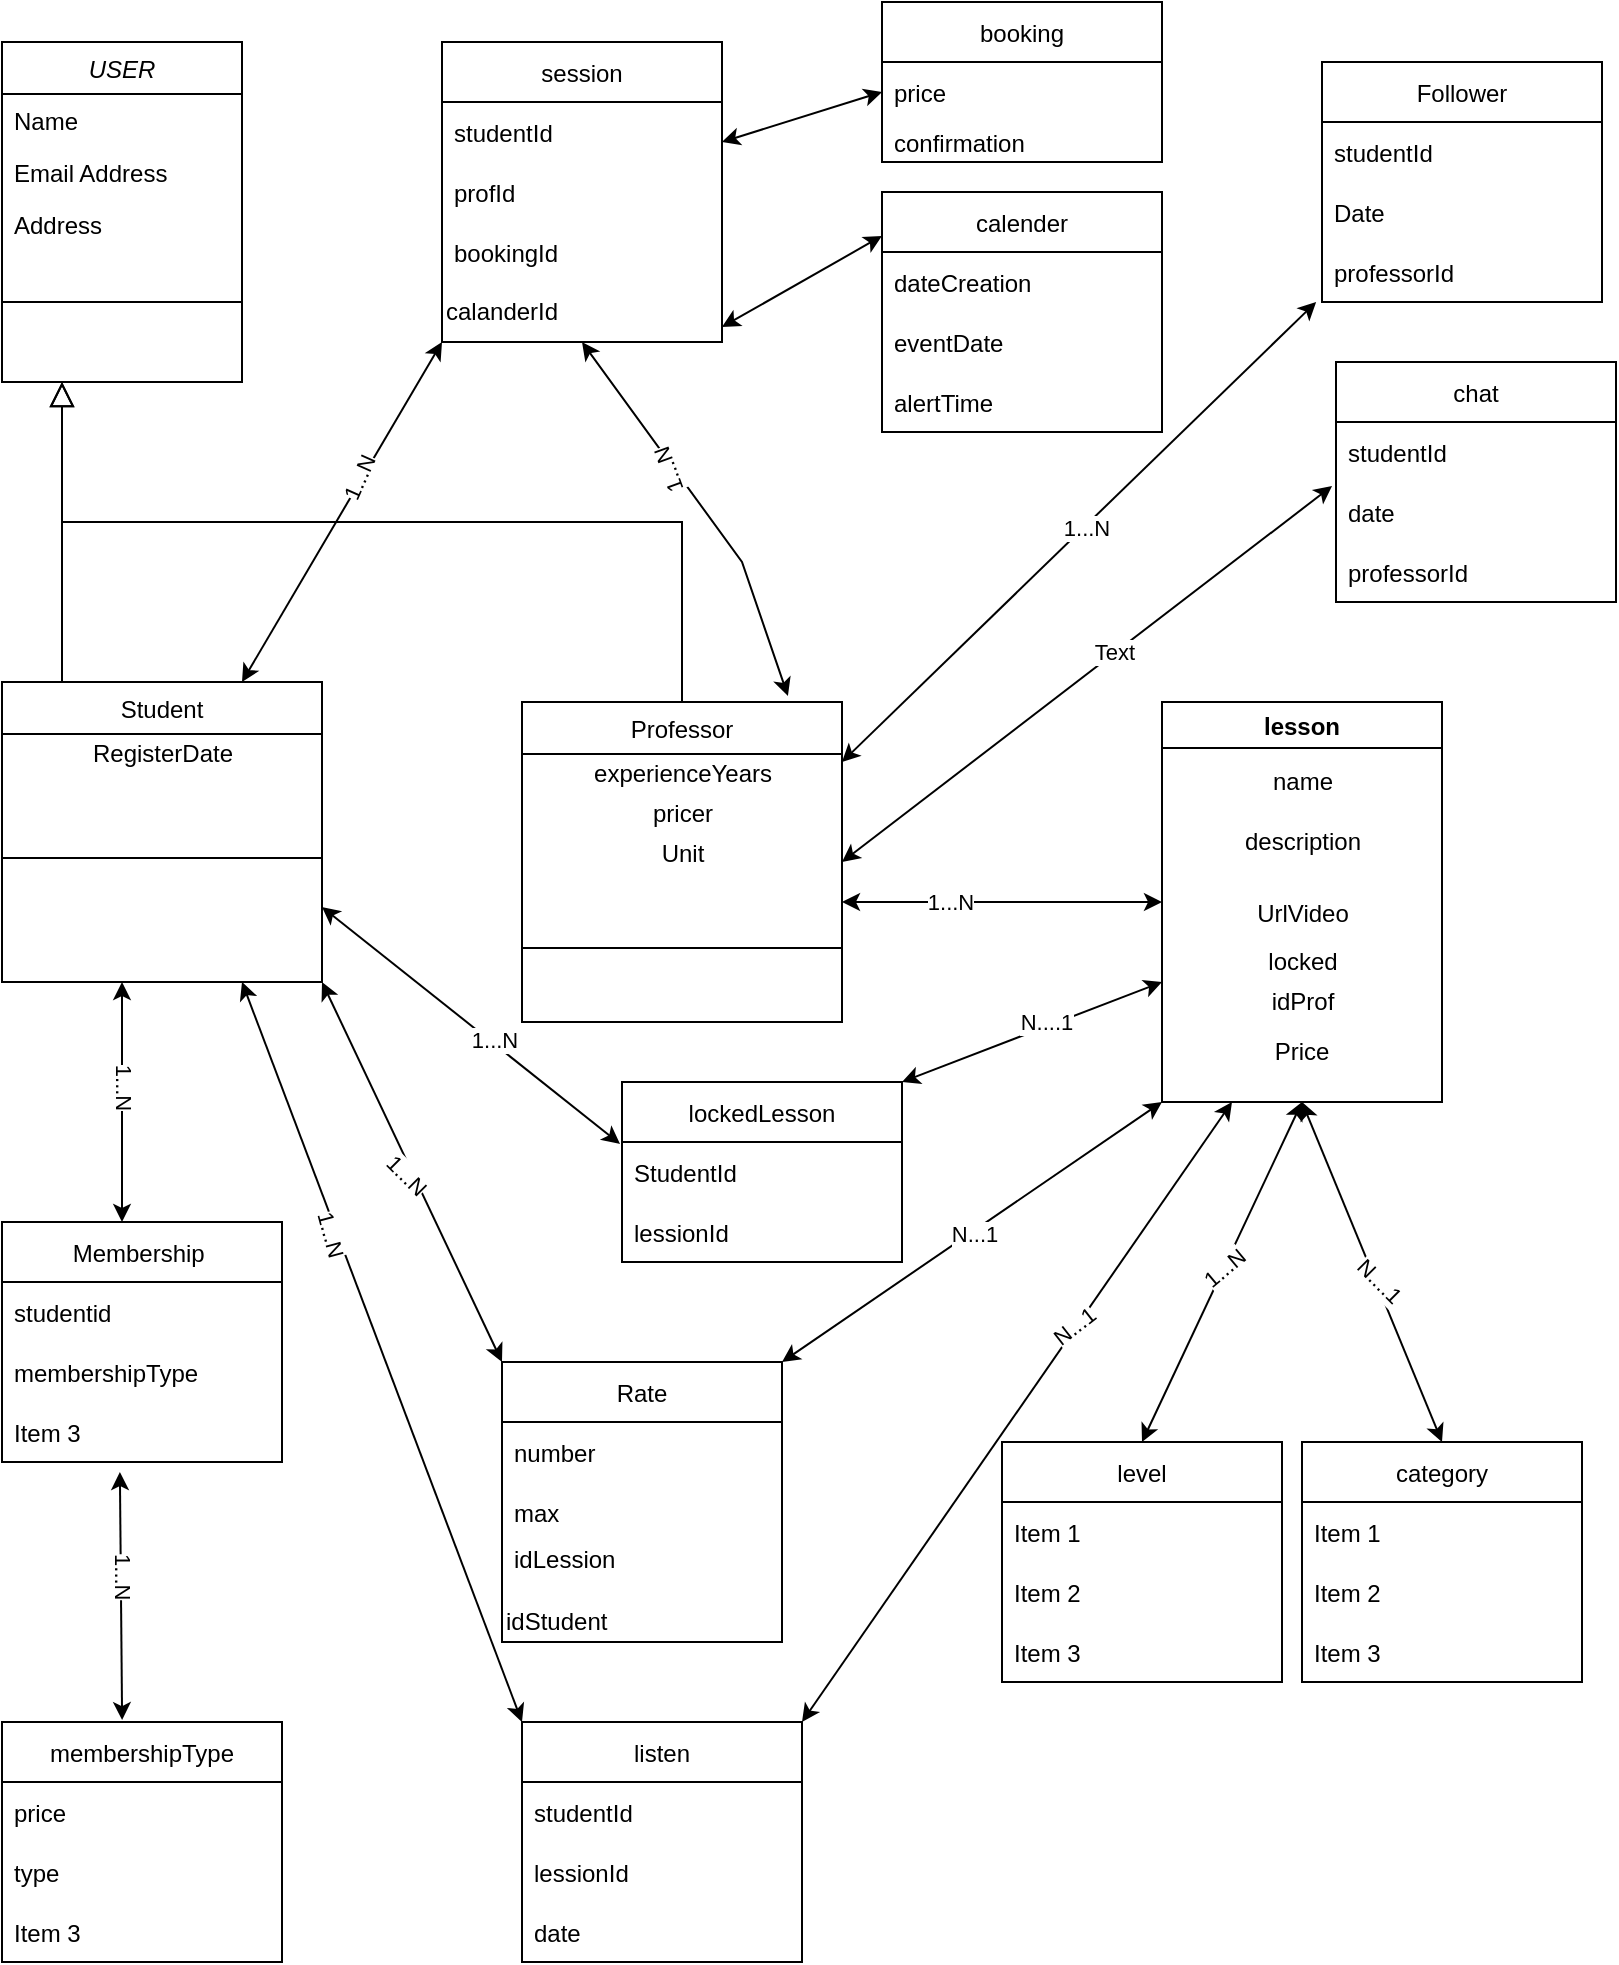 <mxfile version="16.6.4" type="github">
  <diagram id="C5RBs43oDa-KdzZeNtuy" name="Page-1">
    <mxGraphModel dx="875" dy="527" grid="1" gridSize="10" guides="1" tooltips="1" connect="1" arrows="1" fold="1" page="1" pageScale="1" pageWidth="827" pageHeight="1169" math="0" shadow="0">
      <root>
        <mxCell id="WIyWlLk6GJQsqaUBKTNV-0" />
        <mxCell id="WIyWlLk6GJQsqaUBKTNV-1" parent="WIyWlLk6GJQsqaUBKTNV-0" />
        <mxCell id="zkfFHV4jXpPFQw0GAbJ--0" value="USER" style="swimlane;fontStyle=2;align=center;verticalAlign=top;childLayout=stackLayout;horizontal=1;startSize=26;horizontalStack=0;resizeParent=1;resizeLast=0;collapsible=1;marginBottom=0;rounded=0;shadow=0;strokeWidth=1;" parent="WIyWlLk6GJQsqaUBKTNV-1" vertex="1">
          <mxGeometry x="20" y="30" width="120" height="170" as="geometry">
            <mxRectangle x="230" y="140" width="160" height="26" as="alternateBounds" />
          </mxGeometry>
        </mxCell>
        <mxCell id="zkfFHV4jXpPFQw0GAbJ--1" value="Name" style="text;align=left;verticalAlign=top;spacingLeft=4;spacingRight=4;overflow=hidden;rotatable=0;points=[[0,0.5],[1,0.5]];portConstraint=eastwest;" parent="zkfFHV4jXpPFQw0GAbJ--0" vertex="1">
          <mxGeometry y="26" width="120" height="26" as="geometry" />
        </mxCell>
        <mxCell id="zkfFHV4jXpPFQw0GAbJ--3" value="Email Address" style="text;align=left;verticalAlign=top;spacingLeft=4;spacingRight=4;overflow=hidden;rotatable=0;points=[[0,0.5],[1,0.5]];portConstraint=eastwest;rounded=0;shadow=0;html=0;" parent="zkfFHV4jXpPFQw0GAbJ--0" vertex="1">
          <mxGeometry y="52" width="120" height="26" as="geometry" />
        </mxCell>
        <mxCell id="8uVpFQbtVGK7MUXj8_sj-14" value="Address" style="text;align=left;verticalAlign=top;spacingLeft=4;spacingRight=4;overflow=hidden;rotatable=0;points=[[0,0.5],[1,0.5]];portConstraint=eastwest;rounded=0;shadow=0;html=0;" vertex="1" parent="zkfFHV4jXpPFQw0GAbJ--0">
          <mxGeometry y="78" width="120" height="26" as="geometry" />
        </mxCell>
        <mxCell id="zkfFHV4jXpPFQw0GAbJ--4" value="" style="line;html=1;strokeWidth=1;align=left;verticalAlign=middle;spacingTop=-1;spacingLeft=3;spacingRight=3;rotatable=0;labelPosition=right;points=[];portConstraint=eastwest;" parent="zkfFHV4jXpPFQw0GAbJ--0" vertex="1">
          <mxGeometry y="104" width="120" height="52" as="geometry" />
        </mxCell>
        <mxCell id="zkfFHV4jXpPFQw0GAbJ--6" value="Student" style="swimlane;fontStyle=0;align=center;verticalAlign=top;childLayout=stackLayout;horizontal=1;startSize=26;horizontalStack=0;resizeParent=1;resizeLast=0;collapsible=1;marginBottom=0;rounded=0;shadow=0;strokeWidth=1;" parent="WIyWlLk6GJQsqaUBKTNV-1" vertex="1">
          <mxGeometry x="20" y="350" width="160" height="150" as="geometry">
            <mxRectangle x="130" y="380" width="160" height="26" as="alternateBounds" />
          </mxGeometry>
        </mxCell>
        <mxCell id="8uVpFQbtVGK7MUXj8_sj-1" value="RegisterDate" style="text;html=1;align=center;verticalAlign=middle;resizable=0;points=[];autosize=1;strokeColor=none;fillColor=none;" vertex="1" parent="zkfFHV4jXpPFQw0GAbJ--6">
          <mxGeometry y="26" width="160" height="20" as="geometry" />
        </mxCell>
        <mxCell id="zkfFHV4jXpPFQw0GAbJ--9" value="" style="line;html=1;strokeWidth=1;align=left;verticalAlign=middle;spacingTop=-1;spacingLeft=3;spacingRight=3;rotatable=0;labelPosition=right;points=[];portConstraint=eastwest;" parent="zkfFHV4jXpPFQw0GAbJ--6" vertex="1">
          <mxGeometry y="46" width="160" height="84" as="geometry" />
        </mxCell>
        <mxCell id="zkfFHV4jXpPFQw0GAbJ--12" value="" style="endArrow=block;endSize=10;endFill=0;shadow=0;strokeWidth=1;rounded=0;edgeStyle=elbowEdgeStyle;elbow=vertical;" parent="WIyWlLk6GJQsqaUBKTNV-1" source="zkfFHV4jXpPFQw0GAbJ--6" target="zkfFHV4jXpPFQw0GAbJ--0" edge="1">
          <mxGeometry width="160" relative="1" as="geometry">
            <mxPoint x="200" y="203" as="sourcePoint" />
            <mxPoint x="200" y="203" as="targetPoint" />
            <Array as="points">
              <mxPoint x="50" y="275" />
            </Array>
          </mxGeometry>
        </mxCell>
        <mxCell id="zkfFHV4jXpPFQw0GAbJ--13" value="Professor" style="swimlane;fontStyle=0;align=center;verticalAlign=top;childLayout=stackLayout;horizontal=1;startSize=26;horizontalStack=0;resizeParent=1;resizeLast=0;collapsible=1;marginBottom=0;rounded=0;shadow=0;strokeWidth=1;" parent="WIyWlLk6GJQsqaUBKTNV-1" vertex="1">
          <mxGeometry x="280" y="360" width="160" height="160" as="geometry">
            <mxRectangle x="340" y="380" width="170" height="26" as="alternateBounds" />
          </mxGeometry>
        </mxCell>
        <mxCell id="8uVpFQbtVGK7MUXj8_sj-6" value="experienceYears" style="text;html=1;align=center;verticalAlign=middle;resizable=0;points=[];autosize=1;strokeColor=none;fillColor=none;" vertex="1" parent="zkfFHV4jXpPFQw0GAbJ--13">
          <mxGeometry y="26" width="160" height="20" as="geometry" />
        </mxCell>
        <mxCell id="8uVpFQbtVGK7MUXj8_sj-4" value="pricer" style="text;html=1;align=center;verticalAlign=middle;resizable=0;points=[];autosize=1;strokeColor=none;fillColor=none;" vertex="1" parent="zkfFHV4jXpPFQw0GAbJ--13">
          <mxGeometry y="46" width="160" height="20" as="geometry" />
        </mxCell>
        <mxCell id="8uVpFQbtVGK7MUXj8_sj-10" value="Unit" style="text;html=1;align=center;verticalAlign=middle;resizable=0;points=[];autosize=1;strokeColor=none;fillColor=none;" vertex="1" parent="zkfFHV4jXpPFQw0GAbJ--13">
          <mxGeometry y="66" width="160" height="20" as="geometry" />
        </mxCell>
        <mxCell id="8uVpFQbtVGK7MUXj8_sj-16" value="" style="endArrow=classic;startArrow=classic;html=1;rounded=0;entryX=0;entryY=0.5;entryDx=0;entryDy=0;" edge="1" parent="zkfFHV4jXpPFQw0GAbJ--13" target="8uVpFQbtVGK7MUXj8_sj-19">
          <mxGeometry width="50" height="50" relative="1" as="geometry">
            <mxPoint x="160" y="100" as="sourcePoint" />
            <mxPoint x="320" y="100" as="targetPoint" />
          </mxGeometry>
        </mxCell>
        <mxCell id="8uVpFQbtVGK7MUXj8_sj-97" value="1...N" style="edgeLabel;html=1;align=center;verticalAlign=middle;resizable=0;points=[];" vertex="1" connectable="0" parent="8uVpFQbtVGK7MUXj8_sj-16">
          <mxGeometry x="-0.327" relative="1" as="geometry">
            <mxPoint as="offset" />
          </mxGeometry>
        </mxCell>
        <mxCell id="zkfFHV4jXpPFQw0GAbJ--15" value="" style="line;html=1;strokeWidth=1;align=left;verticalAlign=middle;spacingTop=-1;spacingLeft=3;spacingRight=3;rotatable=0;labelPosition=right;points=[];portConstraint=eastwest;" parent="zkfFHV4jXpPFQw0GAbJ--13" vertex="1">
          <mxGeometry y="86" width="160" height="74" as="geometry" />
        </mxCell>
        <mxCell id="zkfFHV4jXpPFQw0GAbJ--16" value="" style="endArrow=block;endSize=10;endFill=0;shadow=0;strokeWidth=1;rounded=0;edgeStyle=elbowEdgeStyle;elbow=vertical;" parent="WIyWlLk6GJQsqaUBKTNV-1" source="zkfFHV4jXpPFQw0GAbJ--13" target="zkfFHV4jXpPFQw0GAbJ--0" edge="1">
          <mxGeometry width="160" relative="1" as="geometry">
            <mxPoint x="210" y="373" as="sourcePoint" />
            <mxPoint x="310" y="271" as="targetPoint" />
            <Array as="points">
              <mxPoint x="50" y="270" />
              <mxPoint x="110" y="270" />
              <mxPoint x="80" y="280" />
            </Array>
          </mxGeometry>
        </mxCell>
        <mxCell id="8uVpFQbtVGK7MUXj8_sj-19" value="lesson" style="swimlane;" vertex="1" parent="WIyWlLk6GJQsqaUBKTNV-1">
          <mxGeometry x="600" y="360" width="140" height="200" as="geometry" />
        </mxCell>
        <mxCell id="8uVpFQbtVGK7MUXj8_sj-21" value="description" style="text;html=1;align=center;verticalAlign=middle;resizable=0;points=[];autosize=1;strokeColor=none;fillColor=none;" vertex="1" parent="8uVpFQbtVGK7MUXj8_sj-19">
          <mxGeometry x="35" y="60" width="70" height="20" as="geometry" />
        </mxCell>
        <mxCell id="8uVpFQbtVGK7MUXj8_sj-22" value="UrlVideo" style="text;html=1;align=center;verticalAlign=middle;resizable=0;points=[];autosize=1;strokeColor=none;fillColor=none;" vertex="1" parent="8uVpFQbtVGK7MUXj8_sj-19">
          <mxGeometry x="40" y="96" width="60" height="20" as="geometry" />
        </mxCell>
        <mxCell id="8uVpFQbtVGK7MUXj8_sj-25" value="locked" style="text;html=1;align=center;verticalAlign=middle;resizable=0;points=[];autosize=1;strokeColor=none;fillColor=none;" vertex="1" parent="8uVpFQbtVGK7MUXj8_sj-19">
          <mxGeometry x="45" y="120" width="50" height="20" as="geometry" />
        </mxCell>
        <mxCell id="8uVpFQbtVGK7MUXj8_sj-45" value="idProf" style="text;html=1;align=center;verticalAlign=middle;resizable=0;points=[];autosize=1;strokeColor=none;fillColor=none;" vertex="1" parent="8uVpFQbtVGK7MUXj8_sj-19">
          <mxGeometry x="45" y="140" width="50" height="20" as="geometry" />
        </mxCell>
        <mxCell id="8uVpFQbtVGK7MUXj8_sj-20" value="name&lt;br&gt;" style="text;html=1;align=center;verticalAlign=middle;resizable=0;points=[];autosize=1;strokeColor=none;fillColor=none;" vertex="1" parent="8uVpFQbtVGK7MUXj8_sj-19">
          <mxGeometry x="45" y="30" width="50" height="20" as="geometry" />
        </mxCell>
        <mxCell id="8uVpFQbtVGK7MUXj8_sj-49" value="Price" style="text;html=1;strokeColor=none;fillColor=none;align=center;verticalAlign=middle;whiteSpace=wrap;rounded=0;" vertex="1" parent="8uVpFQbtVGK7MUXj8_sj-19">
          <mxGeometry x="40" y="160" width="60" height="30" as="geometry" />
        </mxCell>
        <mxCell id="8uVpFQbtVGK7MUXj8_sj-28" value="lockedLesson" style="swimlane;fontStyle=0;childLayout=stackLayout;horizontal=1;startSize=30;horizontalStack=0;resizeParent=1;resizeParentMax=0;resizeLast=0;collapsible=1;marginBottom=0;" vertex="1" parent="WIyWlLk6GJQsqaUBKTNV-1">
          <mxGeometry x="330" y="550" width="140" height="90" as="geometry" />
        </mxCell>
        <mxCell id="8uVpFQbtVGK7MUXj8_sj-29" value="StudentId" style="text;strokeColor=none;fillColor=none;align=left;verticalAlign=middle;spacingLeft=4;spacingRight=4;overflow=hidden;points=[[0,0.5],[1,0.5]];portConstraint=eastwest;rotatable=0;" vertex="1" parent="8uVpFQbtVGK7MUXj8_sj-28">
          <mxGeometry y="30" width="140" height="30" as="geometry" />
        </mxCell>
        <mxCell id="8uVpFQbtVGK7MUXj8_sj-30" value="lessionId" style="text;strokeColor=none;fillColor=none;align=left;verticalAlign=middle;spacingLeft=4;spacingRight=4;overflow=hidden;points=[[0,0.5],[1,0.5]];portConstraint=eastwest;rotatable=0;" vertex="1" parent="8uVpFQbtVGK7MUXj8_sj-28">
          <mxGeometry y="60" width="140" height="30" as="geometry" />
        </mxCell>
        <mxCell id="8uVpFQbtVGK7MUXj8_sj-34" value="Rate" style="swimlane;fontStyle=0;childLayout=stackLayout;horizontal=1;startSize=30;horizontalStack=0;resizeParent=1;resizeParentMax=0;resizeLast=0;collapsible=1;marginBottom=0;" vertex="1" parent="WIyWlLk6GJQsqaUBKTNV-1">
          <mxGeometry x="270" y="690" width="140" height="140" as="geometry" />
        </mxCell>
        <mxCell id="8uVpFQbtVGK7MUXj8_sj-35" value="number" style="text;strokeColor=none;fillColor=none;align=left;verticalAlign=middle;spacingLeft=4;spacingRight=4;overflow=hidden;points=[[0,0.5],[1,0.5]];portConstraint=eastwest;rotatable=0;" vertex="1" parent="8uVpFQbtVGK7MUXj8_sj-34">
          <mxGeometry y="30" width="140" height="30" as="geometry" />
        </mxCell>
        <mxCell id="8uVpFQbtVGK7MUXj8_sj-36" value="max" style="text;strokeColor=none;fillColor=none;align=left;verticalAlign=middle;spacingLeft=4;spacingRight=4;overflow=hidden;points=[[0,0.5],[1,0.5]];portConstraint=eastwest;rotatable=0;" vertex="1" parent="8uVpFQbtVGK7MUXj8_sj-34">
          <mxGeometry y="60" width="140" height="30" as="geometry" />
        </mxCell>
        <mxCell id="8uVpFQbtVGK7MUXj8_sj-37" value="idLession&#xa;" style="text;strokeColor=none;fillColor=none;align=left;verticalAlign=middle;spacingLeft=4;spacingRight=4;overflow=hidden;points=[[0,0.5],[1,0.5]];portConstraint=eastwest;rotatable=0;spacing=2;" vertex="1" parent="8uVpFQbtVGK7MUXj8_sj-34">
          <mxGeometry y="90" width="140" height="30" as="geometry" />
        </mxCell>
        <mxCell id="8uVpFQbtVGK7MUXj8_sj-40" value="&lt;span&gt;idStudent&lt;/span&gt;" style="text;html=1;align=left;verticalAlign=middle;resizable=0;points=[];autosize=1;strokeColor=none;fillColor=none;" vertex="1" parent="8uVpFQbtVGK7MUXj8_sj-34">
          <mxGeometry y="120" width="140" height="20" as="geometry" />
        </mxCell>
        <mxCell id="8uVpFQbtVGK7MUXj8_sj-56" value="" style="endArrow=classic;startArrow=classic;html=1;rounded=0;exitX=1;exitY=0;exitDx=0;exitDy=0;" edge="1" parent="WIyWlLk6GJQsqaUBKTNV-1" source="8uVpFQbtVGK7MUXj8_sj-28">
          <mxGeometry width="50" height="50" relative="1" as="geometry">
            <mxPoint x="610" y="570" as="sourcePoint" />
            <mxPoint x="600" y="500" as="targetPoint" />
          </mxGeometry>
        </mxCell>
        <mxCell id="8uVpFQbtVGK7MUXj8_sj-80" value="N....1" style="edgeLabel;html=1;align=center;verticalAlign=middle;resizable=0;points=[];" vertex="1" connectable="0" parent="8uVpFQbtVGK7MUXj8_sj-56">
          <mxGeometry x="0.115" y="3" relative="1" as="geometry">
            <mxPoint as="offset" />
          </mxGeometry>
        </mxCell>
        <mxCell id="8uVpFQbtVGK7MUXj8_sj-82" value="" style="endArrow=classic;startArrow=classic;html=1;rounded=0;entryX=0;entryY=1;entryDx=0;entryDy=0;exitX=1;exitY=0;exitDx=0;exitDy=0;" edge="1" parent="WIyWlLk6GJQsqaUBKTNV-1" source="8uVpFQbtVGK7MUXj8_sj-34" target="8uVpFQbtVGK7MUXj8_sj-19">
          <mxGeometry width="50" height="50" relative="1" as="geometry">
            <mxPoint x="510" y="700" as="sourcePoint" />
            <mxPoint x="560" y="650" as="targetPoint" />
          </mxGeometry>
        </mxCell>
        <mxCell id="8uVpFQbtVGK7MUXj8_sj-87" value="N...1" style="edgeLabel;html=1;align=center;verticalAlign=middle;resizable=0;points=[];" vertex="1" connectable="0" parent="8uVpFQbtVGK7MUXj8_sj-82">
          <mxGeometry y="-1" relative="1" as="geometry">
            <mxPoint as="offset" />
          </mxGeometry>
        </mxCell>
        <mxCell id="8uVpFQbtVGK7MUXj8_sj-83" value="" style="endArrow=classic;startArrow=classic;html=1;rounded=0;entryX=-0.007;entryY=0.344;entryDx=0;entryDy=0;exitX=1;exitY=0.75;exitDx=0;exitDy=0;entryPerimeter=0;" edge="1" parent="WIyWlLk6GJQsqaUBKTNV-1" source="zkfFHV4jXpPFQw0GAbJ--6" target="8uVpFQbtVGK7MUXj8_sj-28">
          <mxGeometry width="50" height="50" relative="1" as="geometry">
            <mxPoint x="270" y="580" as="sourcePoint" />
            <mxPoint x="320" y="530" as="targetPoint" />
          </mxGeometry>
        </mxCell>
        <mxCell id="8uVpFQbtVGK7MUXj8_sj-85" value="1...N" style="edgeLabel;html=1;align=center;verticalAlign=middle;resizable=0;points=[];" vertex="1" connectable="0" parent="8uVpFQbtVGK7MUXj8_sj-83">
          <mxGeometry x="0.14" y="2" relative="1" as="geometry">
            <mxPoint as="offset" />
          </mxGeometry>
        </mxCell>
        <mxCell id="8uVpFQbtVGK7MUXj8_sj-84" value="" style="endArrow=classic;startArrow=classic;html=1;rounded=0;exitX=1;exitY=1;exitDx=0;exitDy=0;entryX=0;entryY=0;entryDx=0;entryDy=0;" edge="1" parent="WIyWlLk6GJQsqaUBKTNV-1" source="zkfFHV4jXpPFQw0GAbJ--6" target="8uVpFQbtVGK7MUXj8_sj-34">
          <mxGeometry width="50" height="50" relative="1" as="geometry">
            <mxPoint x="230" y="635" as="sourcePoint" />
            <mxPoint x="280" y="585" as="targetPoint" />
          </mxGeometry>
        </mxCell>
        <mxCell id="8uVpFQbtVGK7MUXj8_sj-86" value="1...N" style="edgeLabel;html=1;align=center;verticalAlign=middle;resizable=0;points=[];rotation=45;" vertex="1" connectable="0" parent="8uVpFQbtVGK7MUXj8_sj-84">
          <mxGeometry x="0.006" y="-4" relative="1" as="geometry">
            <mxPoint y="-1" as="offset" />
          </mxGeometry>
        </mxCell>
        <mxCell id="8uVpFQbtVGK7MUXj8_sj-91" value="" style="endArrow=classic;startArrow=classic;html=1;rounded=0;entryX=0.5;entryY=1;entryDx=0;entryDy=0;exitX=0.5;exitY=0;exitDx=0;exitDy=0;" edge="1" parent="WIyWlLk6GJQsqaUBKTNV-1" source="8uVpFQbtVGK7MUXj8_sj-93" target="8uVpFQbtVGK7MUXj8_sj-19">
          <mxGeometry width="50" height="50" relative="1" as="geometry">
            <mxPoint x="660" y="640" as="sourcePoint" />
            <mxPoint x="720" y="550" as="targetPoint" />
          </mxGeometry>
        </mxCell>
        <mxCell id="8uVpFQbtVGK7MUXj8_sj-108" value="1...N" style="edgeLabel;html=1;align=center;verticalAlign=middle;resizable=0;points=[];rotation=-40;" vertex="1" connectable="0" parent="8uVpFQbtVGK7MUXj8_sj-91">
          <mxGeometry x="0.021" relative="1" as="geometry">
            <mxPoint as="offset" />
          </mxGeometry>
        </mxCell>
        <mxCell id="8uVpFQbtVGK7MUXj8_sj-93" value="level" style="swimlane;fontStyle=0;childLayout=stackLayout;horizontal=1;startSize=30;horizontalStack=0;resizeParent=1;resizeParentMax=0;resizeLast=0;collapsible=1;marginBottom=0;" vertex="1" parent="WIyWlLk6GJQsqaUBKTNV-1">
          <mxGeometry x="520" y="730" width="140" height="120" as="geometry" />
        </mxCell>
        <mxCell id="8uVpFQbtVGK7MUXj8_sj-94" value="Item 1" style="text;strokeColor=none;fillColor=none;align=left;verticalAlign=middle;spacingLeft=4;spacingRight=4;overflow=hidden;points=[[0,0.5],[1,0.5]];portConstraint=eastwest;rotatable=0;" vertex="1" parent="8uVpFQbtVGK7MUXj8_sj-93">
          <mxGeometry y="30" width="140" height="30" as="geometry" />
        </mxCell>
        <mxCell id="8uVpFQbtVGK7MUXj8_sj-95" value="Item 2" style="text;strokeColor=none;fillColor=none;align=left;verticalAlign=middle;spacingLeft=4;spacingRight=4;overflow=hidden;points=[[0,0.5],[1,0.5]];portConstraint=eastwest;rotatable=0;" vertex="1" parent="8uVpFQbtVGK7MUXj8_sj-93">
          <mxGeometry y="60" width="140" height="30" as="geometry" />
        </mxCell>
        <mxCell id="8uVpFQbtVGK7MUXj8_sj-96" value="Item 3" style="text;strokeColor=none;fillColor=none;align=left;verticalAlign=middle;spacingLeft=4;spacingRight=4;overflow=hidden;points=[[0,0.5],[1,0.5]];portConstraint=eastwest;rotatable=0;" vertex="1" parent="8uVpFQbtVGK7MUXj8_sj-93">
          <mxGeometry y="90" width="140" height="30" as="geometry" />
        </mxCell>
        <mxCell id="8uVpFQbtVGK7MUXj8_sj-103" value="category" style="swimlane;fontStyle=0;childLayout=stackLayout;horizontal=1;startSize=30;horizontalStack=0;resizeParent=1;resizeParentMax=0;resizeLast=0;collapsible=1;marginBottom=0;" vertex="1" parent="WIyWlLk6GJQsqaUBKTNV-1">
          <mxGeometry x="670" y="730" width="140" height="120" as="geometry" />
        </mxCell>
        <mxCell id="8uVpFQbtVGK7MUXj8_sj-104" value="Item 1" style="text;strokeColor=none;fillColor=none;align=left;verticalAlign=middle;spacingLeft=4;spacingRight=4;overflow=hidden;points=[[0,0.5],[1,0.5]];portConstraint=eastwest;rotatable=0;" vertex="1" parent="8uVpFQbtVGK7MUXj8_sj-103">
          <mxGeometry y="30" width="140" height="30" as="geometry" />
        </mxCell>
        <mxCell id="8uVpFQbtVGK7MUXj8_sj-105" value="Item 2" style="text;strokeColor=none;fillColor=none;align=left;verticalAlign=middle;spacingLeft=4;spacingRight=4;overflow=hidden;points=[[0,0.5],[1,0.5]];portConstraint=eastwest;rotatable=0;" vertex="1" parent="8uVpFQbtVGK7MUXj8_sj-103">
          <mxGeometry y="60" width="140" height="30" as="geometry" />
        </mxCell>
        <mxCell id="8uVpFQbtVGK7MUXj8_sj-106" value="Item 3" style="text;strokeColor=none;fillColor=none;align=left;verticalAlign=middle;spacingLeft=4;spacingRight=4;overflow=hidden;points=[[0,0.5],[1,0.5]];portConstraint=eastwest;rotatable=0;" vertex="1" parent="8uVpFQbtVGK7MUXj8_sj-103">
          <mxGeometry y="90" width="140" height="30" as="geometry" />
        </mxCell>
        <mxCell id="8uVpFQbtVGK7MUXj8_sj-107" value="" style="endArrow=classic;startArrow=classic;html=1;rounded=0;exitX=0.5;exitY=0;exitDx=0;exitDy=0;" edge="1" parent="WIyWlLk6GJQsqaUBKTNV-1" source="8uVpFQbtVGK7MUXj8_sj-103">
          <mxGeometry width="50" height="50" relative="1" as="geometry">
            <mxPoint x="620" y="610" as="sourcePoint" />
            <mxPoint x="670" y="560" as="targetPoint" />
          </mxGeometry>
        </mxCell>
        <mxCell id="8uVpFQbtVGK7MUXj8_sj-109" value="N....1" style="edgeLabel;html=1;align=center;verticalAlign=middle;resizable=0;points=[];rotation=45;" vertex="1" connectable="0" parent="8uVpFQbtVGK7MUXj8_sj-107">
          <mxGeometry x="-0.046" y="-2" relative="1" as="geometry">
            <mxPoint as="offset" />
          </mxGeometry>
        </mxCell>
        <mxCell id="8uVpFQbtVGK7MUXj8_sj-110" value="session" style="swimlane;fontStyle=0;childLayout=stackLayout;horizontal=1;startSize=30;horizontalStack=0;resizeParent=1;resizeParentMax=0;resizeLast=0;collapsible=1;marginBottom=0;" vertex="1" parent="WIyWlLk6GJQsqaUBKTNV-1">
          <mxGeometry x="240" y="30" width="140" height="150" as="geometry" />
        </mxCell>
        <mxCell id="8uVpFQbtVGK7MUXj8_sj-111" value="studentId" style="text;strokeColor=none;fillColor=none;align=left;verticalAlign=middle;spacingLeft=4;spacingRight=4;overflow=hidden;points=[[0,0.5],[1,0.5]];portConstraint=eastwest;rotatable=0;" vertex="1" parent="8uVpFQbtVGK7MUXj8_sj-110">
          <mxGeometry y="30" width="140" height="30" as="geometry" />
        </mxCell>
        <mxCell id="8uVpFQbtVGK7MUXj8_sj-112" value="profId" style="text;strokeColor=none;fillColor=none;align=left;verticalAlign=middle;spacingLeft=4;spacingRight=4;overflow=hidden;points=[[0,0.5],[1,0.5]];portConstraint=eastwest;rotatable=0;" vertex="1" parent="8uVpFQbtVGK7MUXj8_sj-110">
          <mxGeometry y="60" width="140" height="30" as="geometry" />
        </mxCell>
        <mxCell id="8uVpFQbtVGK7MUXj8_sj-113" value="bookingId" style="text;strokeColor=none;fillColor=none;align=left;verticalAlign=middle;spacingLeft=4;spacingRight=4;overflow=hidden;points=[[0,0.5],[1,0.5]];portConstraint=eastwest;rotatable=0;" vertex="1" parent="8uVpFQbtVGK7MUXj8_sj-110">
          <mxGeometry y="90" width="140" height="30" as="geometry" />
        </mxCell>
        <mxCell id="8uVpFQbtVGK7MUXj8_sj-137" value="calanderId" style="text;html=1;strokeColor=none;fillColor=none;align=left;verticalAlign=middle;whiteSpace=wrap;rounded=0;" vertex="1" parent="8uVpFQbtVGK7MUXj8_sj-110">
          <mxGeometry y="120" width="140" height="30" as="geometry" />
        </mxCell>
        <mxCell id="8uVpFQbtVGK7MUXj8_sj-114" value="booking" style="swimlane;fontStyle=0;childLayout=stackLayout;horizontal=1;startSize=30;horizontalStack=0;resizeParent=1;resizeParentMax=0;resizeLast=0;collapsible=1;marginBottom=0;" vertex="1" parent="WIyWlLk6GJQsqaUBKTNV-1">
          <mxGeometry x="460" y="10" width="140" height="80" as="geometry" />
        </mxCell>
        <mxCell id="8uVpFQbtVGK7MUXj8_sj-115" value="price" style="text;strokeColor=none;fillColor=none;align=left;verticalAlign=middle;spacingLeft=4;spacingRight=4;overflow=hidden;points=[[0,0.5],[1,0.5]];portConstraint=eastwest;rotatable=0;" vertex="1" parent="8uVpFQbtVGK7MUXj8_sj-114">
          <mxGeometry y="30" width="140" height="30" as="geometry" />
        </mxCell>
        <mxCell id="8uVpFQbtVGK7MUXj8_sj-117" value="confirmation" style="text;strokeColor=none;fillColor=none;align=left;verticalAlign=middle;spacingLeft=4;spacingRight=4;overflow=hidden;points=[[0,0.5],[1,0.5]];portConstraint=eastwest;rotatable=0;" vertex="1" parent="8uVpFQbtVGK7MUXj8_sj-114">
          <mxGeometry y="60" width="140" height="20" as="geometry" />
        </mxCell>
        <mxCell id="8uVpFQbtVGK7MUXj8_sj-118" value="calender" style="swimlane;fontStyle=0;childLayout=stackLayout;horizontal=1;startSize=30;horizontalStack=0;resizeParent=1;resizeParentMax=0;resizeLast=0;collapsible=1;marginBottom=0;" vertex="1" parent="WIyWlLk6GJQsqaUBKTNV-1">
          <mxGeometry x="460" y="105" width="140" height="120" as="geometry" />
        </mxCell>
        <mxCell id="8uVpFQbtVGK7MUXj8_sj-119" value="dateCreation" style="text;strokeColor=none;fillColor=none;align=left;verticalAlign=middle;spacingLeft=4;spacingRight=4;overflow=hidden;points=[[0,0.5],[1,0.5]];portConstraint=eastwest;rotatable=0;" vertex="1" parent="8uVpFQbtVGK7MUXj8_sj-118">
          <mxGeometry y="30" width="140" height="30" as="geometry" />
        </mxCell>
        <mxCell id="8uVpFQbtVGK7MUXj8_sj-120" value="eventDate" style="text;strokeColor=none;fillColor=none;align=left;verticalAlign=middle;spacingLeft=4;spacingRight=4;overflow=hidden;points=[[0,0.5],[1,0.5]];portConstraint=eastwest;rotatable=0;" vertex="1" parent="8uVpFQbtVGK7MUXj8_sj-118">
          <mxGeometry y="60" width="140" height="30" as="geometry" />
        </mxCell>
        <mxCell id="8uVpFQbtVGK7MUXj8_sj-121" value="alertTime" style="text;strokeColor=none;fillColor=none;align=left;verticalAlign=middle;spacingLeft=4;spacingRight=4;overflow=hidden;points=[[0,0.5],[1,0.5]];portConstraint=eastwest;rotatable=0;" vertex="1" parent="8uVpFQbtVGK7MUXj8_sj-118">
          <mxGeometry y="90" width="140" height="30" as="geometry" />
        </mxCell>
        <mxCell id="8uVpFQbtVGK7MUXj8_sj-122" value="" style="endArrow=classic;startArrow=classic;html=1;rounded=0;entryX=0;entryY=0.5;entryDx=0;entryDy=0;" edge="1" parent="WIyWlLk6GJQsqaUBKTNV-1" target="8uVpFQbtVGK7MUXj8_sj-115">
          <mxGeometry width="50" height="50" relative="1" as="geometry">
            <mxPoint x="380" y="80" as="sourcePoint" />
            <mxPoint x="460" y="105" as="targetPoint" />
          </mxGeometry>
        </mxCell>
        <mxCell id="8uVpFQbtVGK7MUXj8_sj-124" value="" style="endArrow=classic;startArrow=classic;html=1;rounded=0;exitX=0.831;exitY=-0.019;exitDx=0;exitDy=0;exitPerimeter=0;entryX=0.5;entryY=1;entryDx=0;entryDy=0;" edge="1" parent="WIyWlLk6GJQsqaUBKTNV-1" source="zkfFHV4jXpPFQw0GAbJ--13" target="8uVpFQbtVGK7MUXj8_sj-137">
          <mxGeometry width="50" height="50" relative="1" as="geometry">
            <mxPoint x="420" y="320" as="sourcePoint" />
            <mxPoint x="470" y="270" as="targetPoint" />
            <Array as="points">
              <mxPoint x="390" y="290" />
            </Array>
          </mxGeometry>
        </mxCell>
        <mxCell id="8uVpFQbtVGK7MUXj8_sj-127" value="1...N" style="edgeLabel;html=1;align=center;verticalAlign=middle;resizable=0;points=[];rotation=-110;" vertex="1" connectable="0" parent="8uVpFQbtVGK7MUXj8_sj-124">
          <mxGeometry x="0.251" y="3" relative="1" as="geometry">
            <mxPoint as="offset" />
          </mxGeometry>
        </mxCell>
        <mxCell id="8uVpFQbtVGK7MUXj8_sj-125" value="" style="endArrow=classic;startArrow=classic;html=1;rounded=0;exitX=0.75;exitY=0;exitDx=0;exitDy=0;entryX=0;entryY=1;entryDx=0;entryDy=0;" edge="1" parent="WIyWlLk6GJQsqaUBKTNV-1" source="zkfFHV4jXpPFQw0GAbJ--6" target="8uVpFQbtVGK7MUXj8_sj-137">
          <mxGeometry width="50" height="50" relative="1" as="geometry">
            <mxPoint x="190" y="190" as="sourcePoint" />
            <mxPoint x="240" y="150" as="targetPoint" />
          </mxGeometry>
        </mxCell>
        <mxCell id="8uVpFQbtVGK7MUXj8_sj-126" value="1...N" style="edgeLabel;html=1;align=center;verticalAlign=middle;resizable=0;points=[];rotation=-66;" vertex="1" connectable="0" parent="8uVpFQbtVGK7MUXj8_sj-125">
          <mxGeometry x="0.192" y="2" relative="1" as="geometry">
            <mxPoint as="offset" />
          </mxGeometry>
        </mxCell>
        <mxCell id="8uVpFQbtVGK7MUXj8_sj-128" value="Membership " style="swimlane;fontStyle=0;childLayout=stackLayout;horizontal=1;startSize=30;horizontalStack=0;resizeParent=1;resizeParentMax=0;resizeLast=0;collapsible=1;marginBottom=0;" vertex="1" parent="WIyWlLk6GJQsqaUBKTNV-1">
          <mxGeometry x="20" y="620" width="140" height="120" as="geometry" />
        </mxCell>
        <mxCell id="8uVpFQbtVGK7MUXj8_sj-129" value="studentid" style="text;strokeColor=none;fillColor=none;align=left;verticalAlign=middle;spacingLeft=4;spacingRight=4;overflow=hidden;points=[[0,0.5],[1,0.5]];portConstraint=eastwest;rotatable=0;" vertex="1" parent="8uVpFQbtVGK7MUXj8_sj-128">
          <mxGeometry y="30" width="140" height="30" as="geometry" />
        </mxCell>
        <mxCell id="8uVpFQbtVGK7MUXj8_sj-130" value="membershipType" style="text;strokeColor=none;fillColor=none;align=left;verticalAlign=middle;spacingLeft=4;spacingRight=4;overflow=hidden;points=[[0,0.5],[1,0.5]];portConstraint=eastwest;rotatable=0;" vertex="1" parent="8uVpFQbtVGK7MUXj8_sj-128">
          <mxGeometry y="60" width="140" height="30" as="geometry" />
        </mxCell>
        <mxCell id="8uVpFQbtVGK7MUXj8_sj-131" value="Item 3" style="text;strokeColor=none;fillColor=none;align=left;verticalAlign=middle;spacingLeft=4;spacingRight=4;overflow=hidden;points=[[0,0.5],[1,0.5]];portConstraint=eastwest;rotatable=0;" vertex="1" parent="8uVpFQbtVGK7MUXj8_sj-128">
          <mxGeometry y="90" width="140" height="30" as="geometry" />
        </mxCell>
        <mxCell id="8uVpFQbtVGK7MUXj8_sj-132" value="membershipType" style="swimlane;fontStyle=0;childLayout=stackLayout;horizontal=1;startSize=30;horizontalStack=0;resizeParent=1;resizeParentMax=0;resizeLast=0;collapsible=1;marginBottom=0;" vertex="1" parent="WIyWlLk6GJQsqaUBKTNV-1">
          <mxGeometry x="20" y="870" width="140" height="120" as="geometry" />
        </mxCell>
        <mxCell id="8uVpFQbtVGK7MUXj8_sj-133" value="price" style="text;strokeColor=none;fillColor=none;align=left;verticalAlign=middle;spacingLeft=4;spacingRight=4;overflow=hidden;points=[[0,0.5],[1,0.5]];portConstraint=eastwest;rotatable=0;" vertex="1" parent="8uVpFQbtVGK7MUXj8_sj-132">
          <mxGeometry y="30" width="140" height="30" as="geometry" />
        </mxCell>
        <mxCell id="8uVpFQbtVGK7MUXj8_sj-134" value="type" style="text;strokeColor=none;fillColor=none;align=left;verticalAlign=middle;spacingLeft=4;spacingRight=4;overflow=hidden;points=[[0,0.5],[1,0.5]];portConstraint=eastwest;rotatable=0;" vertex="1" parent="8uVpFQbtVGK7MUXj8_sj-132">
          <mxGeometry y="60" width="140" height="30" as="geometry" />
        </mxCell>
        <mxCell id="8uVpFQbtVGK7MUXj8_sj-135" value="Item 3" style="text;strokeColor=none;fillColor=none;align=left;verticalAlign=middle;spacingLeft=4;spacingRight=4;overflow=hidden;points=[[0,0.5],[1,0.5]];portConstraint=eastwest;rotatable=0;" vertex="1" parent="8uVpFQbtVGK7MUXj8_sj-132">
          <mxGeometry y="90" width="140" height="30" as="geometry" />
        </mxCell>
        <mxCell id="8uVpFQbtVGK7MUXj8_sj-136" value="" style="endArrow=classic;startArrow=classic;html=1;rounded=0;entryX=0;entryY=0.183;entryDx=0;entryDy=0;entryPerimeter=0;exitX=1;exitY=0.75;exitDx=0;exitDy=0;" edge="1" parent="WIyWlLk6GJQsqaUBKTNV-1" source="8uVpFQbtVGK7MUXj8_sj-137" target="8uVpFQbtVGK7MUXj8_sj-118">
          <mxGeometry width="50" height="50" relative="1" as="geometry">
            <mxPoint x="420" y="250" as="sourcePoint" />
            <mxPoint x="470" y="200" as="targetPoint" />
          </mxGeometry>
        </mxCell>
        <mxCell id="8uVpFQbtVGK7MUXj8_sj-140" value="" style="endArrow=classic;startArrow=classic;html=1;rounded=0;entryX=0.421;entryY=1.167;entryDx=0;entryDy=0;entryPerimeter=0;exitX=0.429;exitY=-0.008;exitDx=0;exitDy=0;exitPerimeter=0;" edge="1" parent="WIyWlLk6GJQsqaUBKTNV-1" source="8uVpFQbtVGK7MUXj8_sj-132" target="8uVpFQbtVGK7MUXj8_sj-131">
          <mxGeometry width="50" height="50" relative="1" as="geometry">
            <mxPoint x="80" y="860" as="sourcePoint" />
            <mxPoint x="125" y="810" as="targetPoint" />
          </mxGeometry>
        </mxCell>
        <mxCell id="8uVpFQbtVGK7MUXj8_sj-142" value="1...N" style="edgeLabel;html=1;align=center;verticalAlign=middle;resizable=0;points=[];rotation=90;" vertex="1" connectable="0" parent="8uVpFQbtVGK7MUXj8_sj-140">
          <mxGeometry x="0.162" y="-1" relative="1" as="geometry">
            <mxPoint as="offset" />
          </mxGeometry>
        </mxCell>
        <mxCell id="8uVpFQbtVGK7MUXj8_sj-141" value="" style="endArrow=classic;startArrow=classic;html=1;rounded=0;" edge="1" parent="WIyWlLk6GJQsqaUBKTNV-1">
          <mxGeometry width="50" height="50" relative="1" as="geometry">
            <mxPoint x="80" y="620" as="sourcePoint" />
            <mxPoint x="80" y="500" as="targetPoint" />
          </mxGeometry>
        </mxCell>
        <mxCell id="8uVpFQbtVGK7MUXj8_sj-143" value="1...N" style="edgeLabel;html=1;align=center;verticalAlign=middle;resizable=0;points=[];rotation=90;" vertex="1" connectable="0" parent="8uVpFQbtVGK7MUXj8_sj-141">
          <mxGeometry x="0.133" y="-1" relative="1" as="geometry">
            <mxPoint as="offset" />
          </mxGeometry>
        </mxCell>
        <mxCell id="8uVpFQbtVGK7MUXj8_sj-144" value="listen" style="swimlane;fontStyle=0;childLayout=stackLayout;horizontal=1;startSize=30;horizontalStack=0;resizeParent=1;resizeParentMax=0;resizeLast=0;collapsible=1;marginBottom=0;" vertex="1" parent="WIyWlLk6GJQsqaUBKTNV-1">
          <mxGeometry x="280" y="870" width="140" height="120" as="geometry" />
        </mxCell>
        <mxCell id="8uVpFQbtVGK7MUXj8_sj-145" value="studentId" style="text;strokeColor=none;fillColor=none;align=left;verticalAlign=middle;spacingLeft=4;spacingRight=4;overflow=hidden;points=[[0,0.5],[1,0.5]];portConstraint=eastwest;rotatable=0;" vertex="1" parent="8uVpFQbtVGK7MUXj8_sj-144">
          <mxGeometry y="30" width="140" height="30" as="geometry" />
        </mxCell>
        <mxCell id="8uVpFQbtVGK7MUXj8_sj-146" value="lessionId" style="text;strokeColor=none;fillColor=none;align=left;verticalAlign=middle;spacingLeft=4;spacingRight=4;overflow=hidden;points=[[0,0.5],[1,0.5]];portConstraint=eastwest;rotatable=0;" vertex="1" parent="8uVpFQbtVGK7MUXj8_sj-144">
          <mxGeometry y="60" width="140" height="30" as="geometry" />
        </mxCell>
        <mxCell id="8uVpFQbtVGK7MUXj8_sj-147" value="date" style="text;strokeColor=none;fillColor=none;align=left;verticalAlign=middle;spacingLeft=4;spacingRight=4;overflow=hidden;points=[[0,0.5],[1,0.5]];portConstraint=eastwest;rotatable=0;" vertex="1" parent="8uVpFQbtVGK7MUXj8_sj-144">
          <mxGeometry y="90" width="140" height="30" as="geometry" />
        </mxCell>
        <mxCell id="8uVpFQbtVGK7MUXj8_sj-148" value="" style="endArrow=classic;startArrow=classic;html=1;rounded=0;entryX=0.25;entryY=1;entryDx=0;entryDy=0;exitX=1;exitY=0;exitDx=0;exitDy=0;" edge="1" parent="WIyWlLk6GJQsqaUBKTNV-1" source="8uVpFQbtVGK7MUXj8_sj-144" target="8uVpFQbtVGK7MUXj8_sj-19">
          <mxGeometry width="50" height="50" relative="1" as="geometry">
            <mxPoint x="430" y="810" as="sourcePoint" />
            <mxPoint x="480" y="760" as="targetPoint" />
          </mxGeometry>
        </mxCell>
        <mxCell id="8uVpFQbtVGK7MUXj8_sj-151" value="N...1" style="edgeLabel;html=1;align=center;verticalAlign=middle;resizable=0;points=[];rotation=-38;" vertex="1" connectable="0" parent="8uVpFQbtVGK7MUXj8_sj-148">
          <mxGeometry x="0.273" y="1" relative="1" as="geometry">
            <mxPoint as="offset" />
          </mxGeometry>
        </mxCell>
        <mxCell id="8uVpFQbtVGK7MUXj8_sj-149" value="" style="endArrow=classic;startArrow=classic;html=1;rounded=0;exitX=0.75;exitY=1;exitDx=0;exitDy=0;" edge="1" parent="WIyWlLk6GJQsqaUBKTNV-1" source="zkfFHV4jXpPFQw0GAbJ--6">
          <mxGeometry width="50" height="50" relative="1" as="geometry">
            <mxPoint x="150" y="530" as="sourcePoint" />
            <mxPoint x="280" y="870" as="targetPoint" />
          </mxGeometry>
        </mxCell>
        <mxCell id="8uVpFQbtVGK7MUXj8_sj-150" value="1...N" style="edgeLabel;html=1;align=center;verticalAlign=middle;resizable=0;points=[];rotation=75;" vertex="1" connectable="0" parent="8uVpFQbtVGK7MUXj8_sj-149">
          <mxGeometry x="-0.324" y="-3" relative="1" as="geometry">
            <mxPoint as="offset" />
          </mxGeometry>
        </mxCell>
        <mxCell id="8uVpFQbtVGK7MUXj8_sj-152" value="Follower" style="swimlane;fontStyle=0;childLayout=stackLayout;horizontal=1;startSize=30;horizontalStack=0;resizeParent=1;resizeParentMax=0;resizeLast=0;collapsible=1;marginBottom=0;" vertex="1" parent="WIyWlLk6GJQsqaUBKTNV-1">
          <mxGeometry x="680" y="40" width="140" height="120" as="geometry" />
        </mxCell>
        <mxCell id="8uVpFQbtVGK7MUXj8_sj-153" value="studentId" style="text;strokeColor=none;fillColor=none;align=left;verticalAlign=middle;spacingLeft=4;spacingRight=4;overflow=hidden;points=[[0,0.5],[1,0.5]];portConstraint=eastwest;rotatable=0;" vertex="1" parent="8uVpFQbtVGK7MUXj8_sj-152">
          <mxGeometry y="30" width="140" height="30" as="geometry" />
        </mxCell>
        <mxCell id="8uVpFQbtVGK7MUXj8_sj-154" value="Date" style="text;strokeColor=none;fillColor=none;align=left;verticalAlign=middle;spacingLeft=4;spacingRight=4;overflow=hidden;points=[[0,0.5],[1,0.5]];portConstraint=eastwest;rotatable=0;" vertex="1" parent="8uVpFQbtVGK7MUXj8_sj-152">
          <mxGeometry y="60" width="140" height="30" as="geometry" />
        </mxCell>
        <mxCell id="8uVpFQbtVGK7MUXj8_sj-155" value="professorId" style="text;strokeColor=none;fillColor=none;align=left;verticalAlign=middle;spacingLeft=4;spacingRight=4;overflow=hidden;points=[[0,0.5],[1,0.5]];portConstraint=eastwest;rotatable=0;" vertex="1" parent="8uVpFQbtVGK7MUXj8_sj-152">
          <mxGeometry y="90" width="140" height="30" as="geometry" />
        </mxCell>
        <mxCell id="8uVpFQbtVGK7MUXj8_sj-156" value="" style="endArrow=classic;startArrow=classic;html=1;rounded=0;entryX=-0.021;entryY=1;entryDx=0;entryDy=0;entryPerimeter=0;" edge="1" parent="WIyWlLk6GJQsqaUBKTNV-1" target="8uVpFQbtVGK7MUXj8_sj-155">
          <mxGeometry width="50" height="50" relative="1" as="geometry">
            <mxPoint x="440" y="390" as="sourcePoint" />
            <mxPoint x="490" y="340" as="targetPoint" />
          </mxGeometry>
        </mxCell>
        <mxCell id="8uVpFQbtVGK7MUXj8_sj-157" value="1...N" style="edgeLabel;html=1;align=center;verticalAlign=middle;resizable=0;points=[];" vertex="1" connectable="0" parent="8uVpFQbtVGK7MUXj8_sj-156">
          <mxGeometry x="0.023" relative="1" as="geometry">
            <mxPoint as="offset" />
          </mxGeometry>
        </mxCell>
        <mxCell id="8uVpFQbtVGK7MUXj8_sj-158" value="chat" style="swimlane;fontStyle=0;childLayout=stackLayout;horizontal=1;startSize=30;horizontalStack=0;resizeParent=1;resizeParentMax=0;resizeLast=0;collapsible=1;marginBottom=0;" vertex="1" parent="WIyWlLk6GJQsqaUBKTNV-1">
          <mxGeometry x="687" y="190" width="140" height="120" as="geometry" />
        </mxCell>
        <mxCell id="8uVpFQbtVGK7MUXj8_sj-159" value="studentId" style="text;strokeColor=none;fillColor=none;align=left;verticalAlign=middle;spacingLeft=4;spacingRight=4;overflow=hidden;points=[[0,0.5],[1,0.5]];portConstraint=eastwest;rotatable=0;" vertex="1" parent="8uVpFQbtVGK7MUXj8_sj-158">
          <mxGeometry y="30" width="140" height="30" as="geometry" />
        </mxCell>
        <mxCell id="8uVpFQbtVGK7MUXj8_sj-160" value="date" style="text;strokeColor=none;fillColor=none;align=left;verticalAlign=middle;spacingLeft=4;spacingRight=4;overflow=hidden;points=[[0,0.5],[1,0.5]];portConstraint=eastwest;rotatable=0;" vertex="1" parent="8uVpFQbtVGK7MUXj8_sj-158">
          <mxGeometry y="60" width="140" height="30" as="geometry" />
        </mxCell>
        <mxCell id="8uVpFQbtVGK7MUXj8_sj-161" value="professorId" style="text;strokeColor=none;fillColor=none;align=left;verticalAlign=middle;spacingLeft=4;spacingRight=4;overflow=hidden;points=[[0,0.5],[1,0.5]];portConstraint=eastwest;rotatable=0;" vertex="1" parent="8uVpFQbtVGK7MUXj8_sj-158">
          <mxGeometry y="90" width="140" height="30" as="geometry" />
        </mxCell>
        <mxCell id="8uVpFQbtVGK7MUXj8_sj-162" value="" style="endArrow=classic;startArrow=classic;html=1;rounded=0;entryX=-0.014;entryY=0.067;entryDx=0;entryDy=0;entryPerimeter=0;" edge="1" parent="WIyWlLk6GJQsqaUBKTNV-1" target="8uVpFQbtVGK7MUXj8_sj-160">
          <mxGeometry width="50" height="50" relative="1" as="geometry">
            <mxPoint x="440" y="440" as="sourcePoint" />
            <mxPoint x="490" y="390" as="targetPoint" />
          </mxGeometry>
        </mxCell>
        <mxCell id="8uVpFQbtVGK7MUXj8_sj-163" value="Text" style="edgeLabel;html=1;align=center;verticalAlign=middle;resizable=0;points=[];" vertex="1" connectable="0" parent="8uVpFQbtVGK7MUXj8_sj-162">
          <mxGeometry x="0.113" y="1" relative="1" as="geometry">
            <mxPoint as="offset" />
          </mxGeometry>
        </mxCell>
      </root>
    </mxGraphModel>
  </diagram>
</mxfile>
